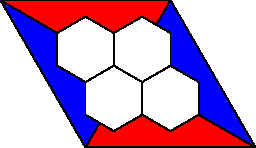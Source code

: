 /******************************************************************************
 *                                 LICENSE                                    *
 ******************************************************************************
 *  This file is part of Mathematics-and-Physics.                             *
 *                                                                            *
 *  Mathematics-and-Physics is free software: you can redistribute it and/or  *
 *  modify it under the terms of the GNU General Public License as published  *
 *  by the Free Software Foundation, either version 3 of the License, or      *
 *  (at your option) any later version.                                       *
 *                                                                            *
 *  Mathematics-and-Physics is distributed in the hope that it will be useful *
 *  but WITHOUT ANY WARRANTY; without even the implied warranty of            *
 *  MERCHANTABILITY or FITNESS FOR A PARTICULAR PURPOSE.  See the             *
 *  GNU General Public License for more details.                              *
 *                                                                            *
 *  You should have received a copy of the GNU General Public License         *
 *  along with Mathematics-and-Physics.  If not, see                          *
 *  <https://www.gnu.org/licenses/>.                                          *
 ******************************************************************************/

/*  Size of the figure.                                                       */
size(128);

/*  The value 2*pi / 6.                                                       */
real TWO_PI_BY_SIX = 1.0471975511965976;

/*  The angle made with the x axis and the first point.                       */
real theta = pi / 6.0;

/*  Function for drawing a hexagon.                                           */
void draw_hex(pair Center, real radius)
{
    /*  Pairs for the hexagon.                                                */
    pair[] V;

    /*  Variable for indexing.                                                */
    int n;

    /*  Path for the hexagon.                                                 */
    path g;

    /*  Compute the points for the hexagon.                                   */
    for (n = 0; n < 6; ++n)
        V[n] = Center + scale(radius)*expi(TWO_PI_BY_SIX*n + theta);

    /*  Start the path.                                                       */
    g = V[0] -- V[1];

    /*  Construct the path.                                                   */
    for (n = 1; n < 6; ++n)
        g = g -- V[n];

    /*  Finish the cycle.                                                     */
    g = g -- cycle;

    /*  Draw the hexagon.                                                     */
    filldraw(g, white, black);
}
/*  End of draw_hex.                                                          */

/*  Variables for indexing.                                                   */
int m, n;

/*  Size of the grid (it will be N hexes wide and N hexes diagonal.           */
int N = 2;

/*  Radii of the hexagons.                                                    */
real r = 1.0;

/*  Width of the hexagon.                                                     */
real outter_width = r*cos(theta);

/*  Transform for shifting later.                                             */
transform T;

/*  Shift factors used to tile the plane with hexagons.                       */
pair dx = (2.0*outter_width, 0.0);
pair ds = scale(2.0*outter_width)*expi(0.6666667*pi);

/*  Pair for the origin.                                                      */
pair O = (0.0, 0.0);

/*  Pairs for drawing the background colors.                                  */
pair mid = shift(scale(0.5*N)*ds)*O;
pair A0 = O - ds - dx;
pair B0 = A0 + scale(N+1.0)*ds;
pair C0 = B0 + scale(N+1.0)*dx;
pair D0 = A0 + scale(N+1.0)*dx;

pair A1 = O;
pair B1 = shift(scale(N-1)*ds)*O;
pair C1 = shift(scale(N-1)*(dx+ds))*O;
pair D1 = shift(scale(N-1)*dx)*O;

/*  Draw in background colors for the edge of the board.                      */
filldraw(A0 -- A1 -- B1 -- B0 -- cycle, blue);
filldraw(A0 -- A1 -- D1 -- D0 -- cycle, red);
filldraw(D0 -- D1 -- C1 -- C0 -- cycle, blue);
filldraw(B0 -- B1 -- C1 -- C0 -- cycle, red);


/*  Draw the hex board.                                                       */
for (m = 0; m < N; ++m)
{
    for (n = 0; n < N; ++n)
    {
        /*  Compute the current shift factor.                                 */
        T = shift(scale(m)*dx + scale(n)*ds);

        /*  Draw the current hexagon.                                         */
        draw_hex(T*O, r);
    }
}

